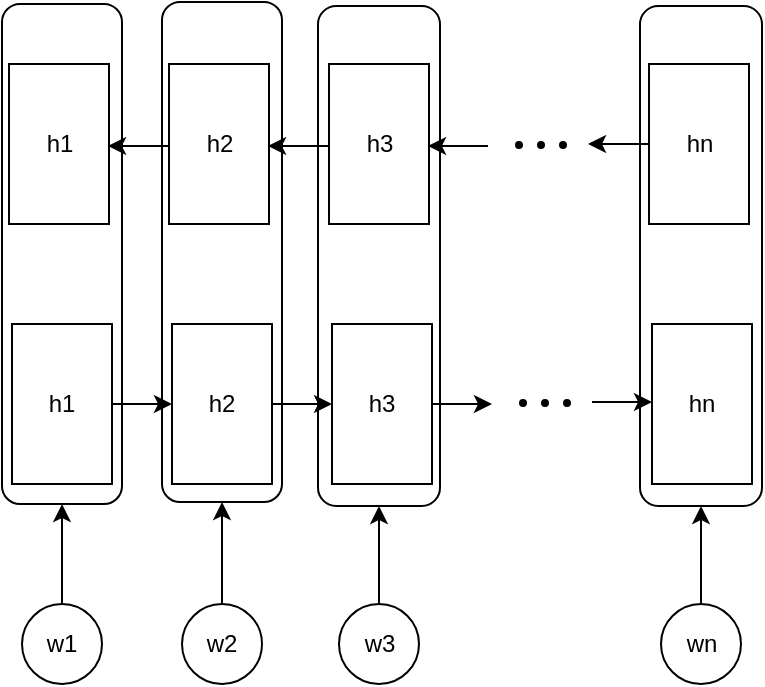 <mxfile version="17.4.6" type="github">
  <diagram id="H1HA2Nj7DjGSjI18z90N" name="Page-1">
    <mxGraphModel dx="960" dy="515" grid="1" gridSize="10" guides="1" tooltips="1" connect="1" arrows="1" fold="1" page="1" pageScale="1" pageWidth="827" pageHeight="1169" math="0" shadow="0">
      <root>
        <mxCell id="0" />
        <mxCell id="1" parent="0" />
        <mxCell id="P13N5EHRVy5XeqDzWx6y-19" value="" style="rounded=1;whiteSpace=wrap;html=1;fillColor=none;direction=south;" vertex="1" parent="1">
          <mxGeometry x="474" y="121" width="61" height="250" as="geometry" />
        </mxCell>
        <mxCell id="P13N5EHRVy5XeqDzWx6y-18" value="" style="rounded=1;whiteSpace=wrap;html=1;fillColor=none;direction=south;" vertex="1" parent="1">
          <mxGeometry x="313" y="121" width="61" height="250" as="geometry" />
        </mxCell>
        <mxCell id="P13N5EHRVy5XeqDzWx6y-17" value="" style="rounded=1;whiteSpace=wrap;html=1;fillColor=none;direction=south;" vertex="1" parent="1">
          <mxGeometry x="235" y="119" width="60" height="250" as="geometry" />
        </mxCell>
        <mxCell id="P13N5EHRVy5XeqDzWx6y-12" value="" style="rounded=1;whiteSpace=wrap;html=1;fillColor=none;direction=south;" vertex="1" parent="1">
          <mxGeometry x="155" y="120" width="60" height="250" as="geometry" />
        </mxCell>
        <mxCell id="P13N5EHRVy5XeqDzWx6y-1" value="h1" style="rounded=0;whiteSpace=wrap;html=1;" vertex="1" parent="1">
          <mxGeometry x="160" y="280" width="50" height="80" as="geometry" />
        </mxCell>
        <mxCell id="P13N5EHRVy5XeqDzWx6y-2" value="h2" style="rounded=0;whiteSpace=wrap;html=1;" vertex="1" parent="1">
          <mxGeometry x="240" y="280" width="50" height="80" as="geometry" />
        </mxCell>
        <mxCell id="P13N5EHRVy5XeqDzWx6y-3" value="h3" style="rounded=0;whiteSpace=wrap;html=1;" vertex="1" parent="1">
          <mxGeometry x="320" y="280" width="50" height="80" as="geometry" />
        </mxCell>
        <mxCell id="P13N5EHRVy5XeqDzWx6y-4" value="hn" style="rounded=0;whiteSpace=wrap;html=1;" vertex="1" parent="1">
          <mxGeometry x="480" y="280" width="50" height="80" as="geometry" />
        </mxCell>
        <mxCell id="P13N5EHRVy5XeqDzWx6y-5" value="" style="ellipse;whiteSpace=wrap;html=1;aspect=fixed;fillColor=#000000;" vertex="1" parent="1">
          <mxGeometry x="414" y="318" width="3" height="3" as="geometry" />
        </mxCell>
        <mxCell id="P13N5EHRVy5XeqDzWx6y-6" value="" style="ellipse;whiteSpace=wrap;html=1;aspect=fixed;fillColor=#000000;" vertex="1" parent="1">
          <mxGeometry x="425" y="318" width="3" height="3" as="geometry" />
        </mxCell>
        <mxCell id="P13N5EHRVy5XeqDzWx6y-7" value="" style="ellipse;whiteSpace=wrap;html=1;aspect=fixed;fillColor=#000000;" vertex="1" parent="1">
          <mxGeometry x="436" y="318" width="3" height="3" as="geometry" />
        </mxCell>
        <mxCell id="P13N5EHRVy5XeqDzWx6y-8" value="" style="endArrow=classic;html=1;rounded=0;exitX=1;exitY=0.5;exitDx=0;exitDy=0;entryX=0;entryY=0.5;entryDx=0;entryDy=0;" edge="1" parent="1" source="P13N5EHRVy5XeqDzWx6y-1" target="P13N5EHRVy5XeqDzWx6y-2">
          <mxGeometry width="50" height="50" relative="1" as="geometry">
            <mxPoint x="370" y="240" as="sourcePoint" />
            <mxPoint x="420" y="190" as="targetPoint" />
          </mxGeometry>
        </mxCell>
        <mxCell id="P13N5EHRVy5XeqDzWx6y-9" value="" style="endArrow=classic;html=1;rounded=0;exitX=1;exitY=0.5;exitDx=0;exitDy=0;entryX=0;entryY=0.5;entryDx=0;entryDy=0;" edge="1" parent="1" source="P13N5EHRVy5XeqDzWx6y-2" target="P13N5EHRVy5XeqDzWx6y-3">
          <mxGeometry width="50" height="50" relative="1" as="geometry">
            <mxPoint x="220" y="330" as="sourcePoint" />
            <mxPoint x="250" y="330" as="targetPoint" />
          </mxGeometry>
        </mxCell>
        <mxCell id="P13N5EHRVy5XeqDzWx6y-10" value="" style="endArrow=classic;html=1;rounded=0;exitX=1;exitY=0.5;exitDx=0;exitDy=0;" edge="1" parent="1" source="P13N5EHRVy5XeqDzWx6y-3">
          <mxGeometry width="50" height="50" relative="1" as="geometry">
            <mxPoint x="300" y="330" as="sourcePoint" />
            <mxPoint x="400" y="320" as="targetPoint" />
          </mxGeometry>
        </mxCell>
        <mxCell id="P13N5EHRVy5XeqDzWx6y-11" value="" style="endArrow=classic;html=1;rounded=0;exitX=1;exitY=0.5;exitDx=0;exitDy=0;entryX=0;entryY=0.5;entryDx=0;entryDy=0;" edge="1" parent="1">
          <mxGeometry width="50" height="50" relative="1" as="geometry">
            <mxPoint x="450" y="319" as="sourcePoint" />
            <mxPoint x="480" y="319" as="targetPoint" />
          </mxGeometry>
        </mxCell>
        <mxCell id="P13N5EHRVy5XeqDzWx6y-13" value="w1" style="ellipse;whiteSpace=wrap;html=1;aspect=fixed;fillColor=none;" vertex="1" parent="1">
          <mxGeometry x="165" y="420" width="40" height="40" as="geometry" />
        </mxCell>
        <mxCell id="P13N5EHRVy5XeqDzWx6y-14" value="w2" style="ellipse;whiteSpace=wrap;html=1;aspect=fixed;fillColor=none;" vertex="1" parent="1">
          <mxGeometry x="245" y="420" width="40" height="40" as="geometry" />
        </mxCell>
        <mxCell id="P13N5EHRVy5XeqDzWx6y-15" value="w3" style="ellipse;whiteSpace=wrap;html=1;aspect=fixed;fillColor=none;" vertex="1" parent="1">
          <mxGeometry x="323.5" y="420" width="40" height="40" as="geometry" />
        </mxCell>
        <mxCell id="P13N5EHRVy5XeqDzWx6y-16" value="wn" style="ellipse;whiteSpace=wrap;html=1;aspect=fixed;fillColor=none;" vertex="1" parent="1">
          <mxGeometry x="484.5" y="420" width="40" height="40" as="geometry" />
        </mxCell>
        <mxCell id="P13N5EHRVy5XeqDzWx6y-20" value="h1" style="rounded=0;whiteSpace=wrap;html=1;" vertex="1" parent="1">
          <mxGeometry x="158.5" y="150" width="50" height="80" as="geometry" />
        </mxCell>
        <mxCell id="P13N5EHRVy5XeqDzWx6y-21" value="h2" style="rounded=0;whiteSpace=wrap;html=1;" vertex="1" parent="1">
          <mxGeometry x="238.5" y="150" width="50" height="80" as="geometry" />
        </mxCell>
        <mxCell id="P13N5EHRVy5XeqDzWx6y-22" value="h3" style="rounded=0;whiteSpace=wrap;html=1;" vertex="1" parent="1">
          <mxGeometry x="318.5" y="150" width="50" height="80" as="geometry" />
        </mxCell>
        <mxCell id="P13N5EHRVy5XeqDzWx6y-23" value="hn" style="rounded=0;whiteSpace=wrap;html=1;" vertex="1" parent="1">
          <mxGeometry x="478.5" y="150" width="50" height="80" as="geometry" />
        </mxCell>
        <mxCell id="P13N5EHRVy5XeqDzWx6y-24" value="" style="ellipse;whiteSpace=wrap;html=1;aspect=fixed;fillColor=#000000;" vertex="1" parent="1">
          <mxGeometry x="412" y="189" width="3" height="3" as="geometry" />
        </mxCell>
        <mxCell id="P13N5EHRVy5XeqDzWx6y-25" value="" style="ellipse;whiteSpace=wrap;html=1;aspect=fixed;fillColor=#000000;" vertex="1" parent="1">
          <mxGeometry x="423" y="189" width="3" height="3" as="geometry" />
        </mxCell>
        <mxCell id="P13N5EHRVy5XeqDzWx6y-26" value="" style="ellipse;whiteSpace=wrap;html=1;aspect=fixed;fillColor=#000000;" vertex="1" parent="1">
          <mxGeometry x="434" y="189" width="3" height="3" as="geometry" />
        </mxCell>
        <mxCell id="P13N5EHRVy5XeqDzWx6y-27" value="" style="endArrow=classic;html=1;rounded=0;exitX=1;exitY=0.5;exitDx=0;exitDy=0;entryX=0;entryY=0.5;entryDx=0;entryDy=0;" edge="1" parent="1">
          <mxGeometry width="50" height="50" relative="1" as="geometry">
            <mxPoint x="238" y="191" as="sourcePoint" />
            <mxPoint x="208" y="191" as="targetPoint" />
          </mxGeometry>
        </mxCell>
        <mxCell id="P13N5EHRVy5XeqDzWx6y-28" value="" style="endArrow=classic;html=1;rounded=0;exitX=1;exitY=0.5;exitDx=0;exitDy=0;entryX=0;entryY=0.5;entryDx=0;entryDy=0;" edge="1" parent="1">
          <mxGeometry width="50" height="50" relative="1" as="geometry">
            <mxPoint x="318" y="191" as="sourcePoint" />
            <mxPoint x="288" y="191" as="targetPoint" />
          </mxGeometry>
        </mxCell>
        <mxCell id="P13N5EHRVy5XeqDzWx6y-29" value="" style="endArrow=classic;html=1;rounded=0;exitX=1;exitY=0.5;exitDx=0;exitDy=0;" edge="1" parent="1">
          <mxGeometry width="50" height="50" relative="1" as="geometry">
            <mxPoint x="398" y="191" as="sourcePoint" />
            <mxPoint x="368" y="191" as="targetPoint" />
          </mxGeometry>
        </mxCell>
        <mxCell id="P13N5EHRVy5XeqDzWx6y-30" value="" style="endArrow=classic;html=1;rounded=0;exitX=1;exitY=0.5;exitDx=0;exitDy=0;entryX=0;entryY=0.5;entryDx=0;entryDy=0;" edge="1" parent="1">
          <mxGeometry width="50" height="50" relative="1" as="geometry">
            <mxPoint x="478" y="190" as="sourcePoint" />
            <mxPoint x="448" y="190" as="targetPoint" />
          </mxGeometry>
        </mxCell>
        <mxCell id="P13N5EHRVy5XeqDzWx6y-32" value="" style="endArrow=classic;html=1;rounded=0;exitX=0.5;exitY=0;exitDx=0;exitDy=0;entryX=1;entryY=0.5;entryDx=0;entryDy=0;" edge="1" parent="1" source="P13N5EHRVy5XeqDzWx6y-13" target="P13N5EHRVy5XeqDzWx6y-12">
          <mxGeometry width="50" height="50" relative="1" as="geometry">
            <mxPoint x="195" y="413" as="sourcePoint" />
            <mxPoint x="245" y="363" as="targetPoint" />
          </mxGeometry>
        </mxCell>
        <mxCell id="P13N5EHRVy5XeqDzWx6y-34" value="" style="endArrow=classic;html=1;rounded=0;exitX=0.5;exitY=0;exitDx=0;exitDy=0;entryX=1;entryY=0.5;entryDx=0;entryDy=0;" edge="1" parent="1" source="P13N5EHRVy5XeqDzWx6y-14" target="P13N5EHRVy5XeqDzWx6y-17">
          <mxGeometry width="50" height="50" relative="1" as="geometry">
            <mxPoint x="259" y="421" as="sourcePoint" />
            <mxPoint x="270" y="370" as="targetPoint" />
          </mxGeometry>
        </mxCell>
        <mxCell id="P13N5EHRVy5XeqDzWx6y-35" value="" style="endArrow=classic;html=1;rounded=0;exitX=0.5;exitY=0;exitDx=0;exitDy=0;entryX=1;entryY=0.5;entryDx=0;entryDy=0;" edge="1" parent="1" source="P13N5EHRVy5XeqDzWx6y-15" target="P13N5EHRVy5XeqDzWx6y-18">
          <mxGeometry width="50" height="50" relative="1" as="geometry">
            <mxPoint x="423" y="425" as="sourcePoint" />
            <mxPoint x="423" y="374" as="targetPoint" />
          </mxGeometry>
        </mxCell>
        <mxCell id="P13N5EHRVy5XeqDzWx6y-36" value="" style="endArrow=classic;html=1;rounded=0;exitX=0.5;exitY=0;exitDx=0;exitDy=0;entryX=1;entryY=0.5;entryDx=0;entryDy=0;" edge="1" parent="1" source="P13N5EHRVy5XeqDzWx6y-16" target="P13N5EHRVy5XeqDzWx6y-19">
          <mxGeometry width="50" height="50" relative="1" as="geometry">
            <mxPoint x="485.5" y="420" as="sourcePoint" />
            <mxPoint x="485.5" y="371.0" as="targetPoint" />
          </mxGeometry>
        </mxCell>
      </root>
    </mxGraphModel>
  </diagram>
</mxfile>
